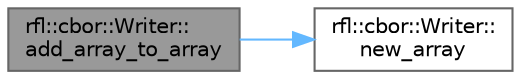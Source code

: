 digraph "rfl::cbor::Writer::add_array_to_array"
{
 // LATEX_PDF_SIZE
  bgcolor="transparent";
  edge [fontname=Helvetica,fontsize=10,labelfontname=Helvetica,labelfontsize=10];
  node [fontname=Helvetica,fontsize=10,shape=box,height=0.2,width=0.4];
  rankdir="LR";
  Node1 [id="Node000001",label="rfl::cbor::Writer::\ladd_array_to_array",height=0.2,width=0.4,color="gray40", fillcolor="grey60", style="filled", fontcolor="black",tooltip=" "];
  Node1 -> Node2 [id="edge1_Node000001_Node000002",color="steelblue1",style="solid",tooltip=" "];
  Node2 [id="Node000002",label="rfl::cbor::Writer::\lnew_array",height=0.2,width=0.4,color="grey40", fillcolor="white", style="filled",URL="$classrfl_1_1cbor_1_1_writer.html#a4dc21ab124e834dbf4f5e6eca1cbdddd",tooltip=" "];
}
